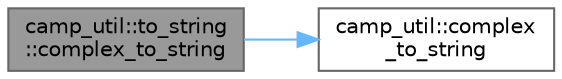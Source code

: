 digraph "camp_util::to_string::complex_to_string"
{
 // LATEX_PDF_SIZE
  bgcolor="transparent";
  edge [fontname=Helvetica,fontsize=10,labelfontname=Helvetica,labelfontsize=10];
  node [fontname=Helvetica,fontsize=10,shape=box,height=0.2,width=0.4];
  rankdir="LR";
  Node1 [label="camp_util::to_string\l::complex_to_string",height=0.2,width=0.4,color="gray40", fillcolor="grey60", style="filled", fontcolor="black",tooltip="Convert a complex to a string format."];
  Node1 -> Node2 [color="steelblue1",style="solid"];
  Node2 [label="camp_util::complex\l_to_string",height=0.2,width=0.4,color="grey40", fillcolor="white", style="filled",URL="$namespacecamp__util.html#ac4a720005853ad9a6aee2131cbb7a846",tooltip="Convert a complex to a string format."];
}
